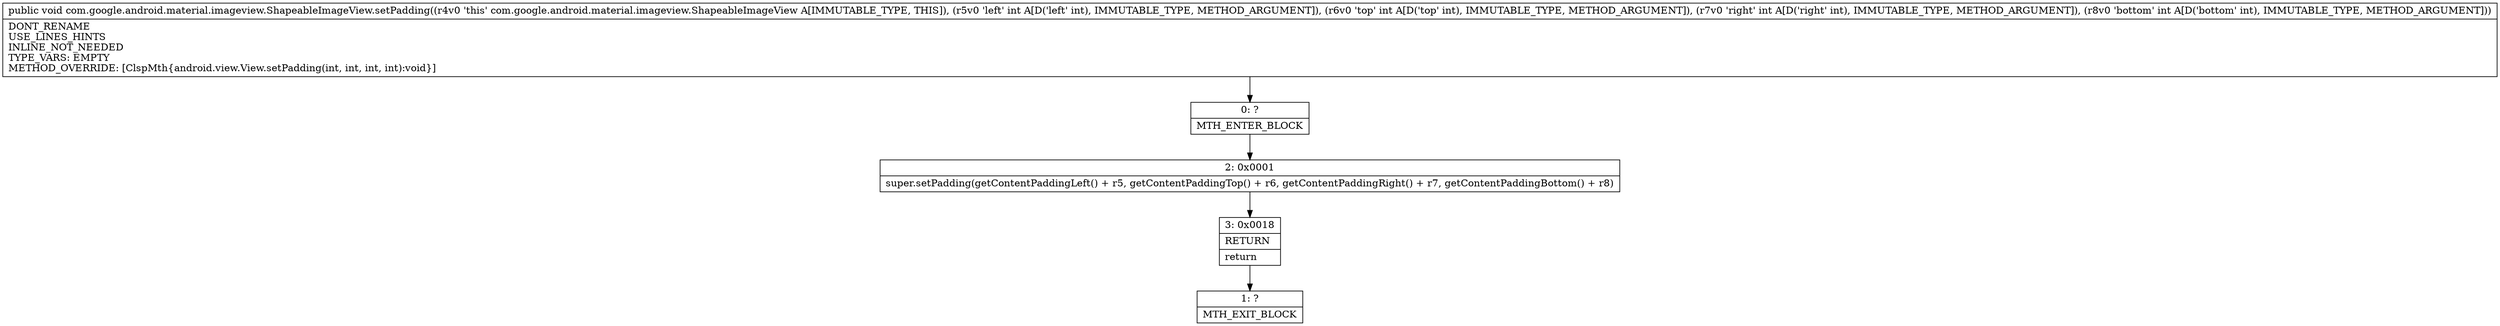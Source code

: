 digraph "CFG forcom.google.android.material.imageview.ShapeableImageView.setPadding(IIII)V" {
Node_0 [shape=record,label="{0\:\ ?|MTH_ENTER_BLOCK\l}"];
Node_2 [shape=record,label="{2\:\ 0x0001|super.setPadding(getContentPaddingLeft() + r5, getContentPaddingTop() + r6, getContentPaddingRight() + r7, getContentPaddingBottom() + r8)\l}"];
Node_3 [shape=record,label="{3\:\ 0x0018|RETURN\l|return\l}"];
Node_1 [shape=record,label="{1\:\ ?|MTH_EXIT_BLOCK\l}"];
MethodNode[shape=record,label="{public void com.google.android.material.imageview.ShapeableImageView.setPadding((r4v0 'this' com.google.android.material.imageview.ShapeableImageView A[IMMUTABLE_TYPE, THIS]), (r5v0 'left' int A[D('left' int), IMMUTABLE_TYPE, METHOD_ARGUMENT]), (r6v0 'top' int A[D('top' int), IMMUTABLE_TYPE, METHOD_ARGUMENT]), (r7v0 'right' int A[D('right' int), IMMUTABLE_TYPE, METHOD_ARGUMENT]), (r8v0 'bottom' int A[D('bottom' int), IMMUTABLE_TYPE, METHOD_ARGUMENT]))  | DONT_RENAME\lUSE_LINES_HINTS\lINLINE_NOT_NEEDED\lTYPE_VARS: EMPTY\lMETHOD_OVERRIDE: [ClspMth\{android.view.View.setPadding(int, int, int, int):void\}]\l}"];
MethodNode -> Node_0;Node_0 -> Node_2;
Node_2 -> Node_3;
Node_3 -> Node_1;
}

